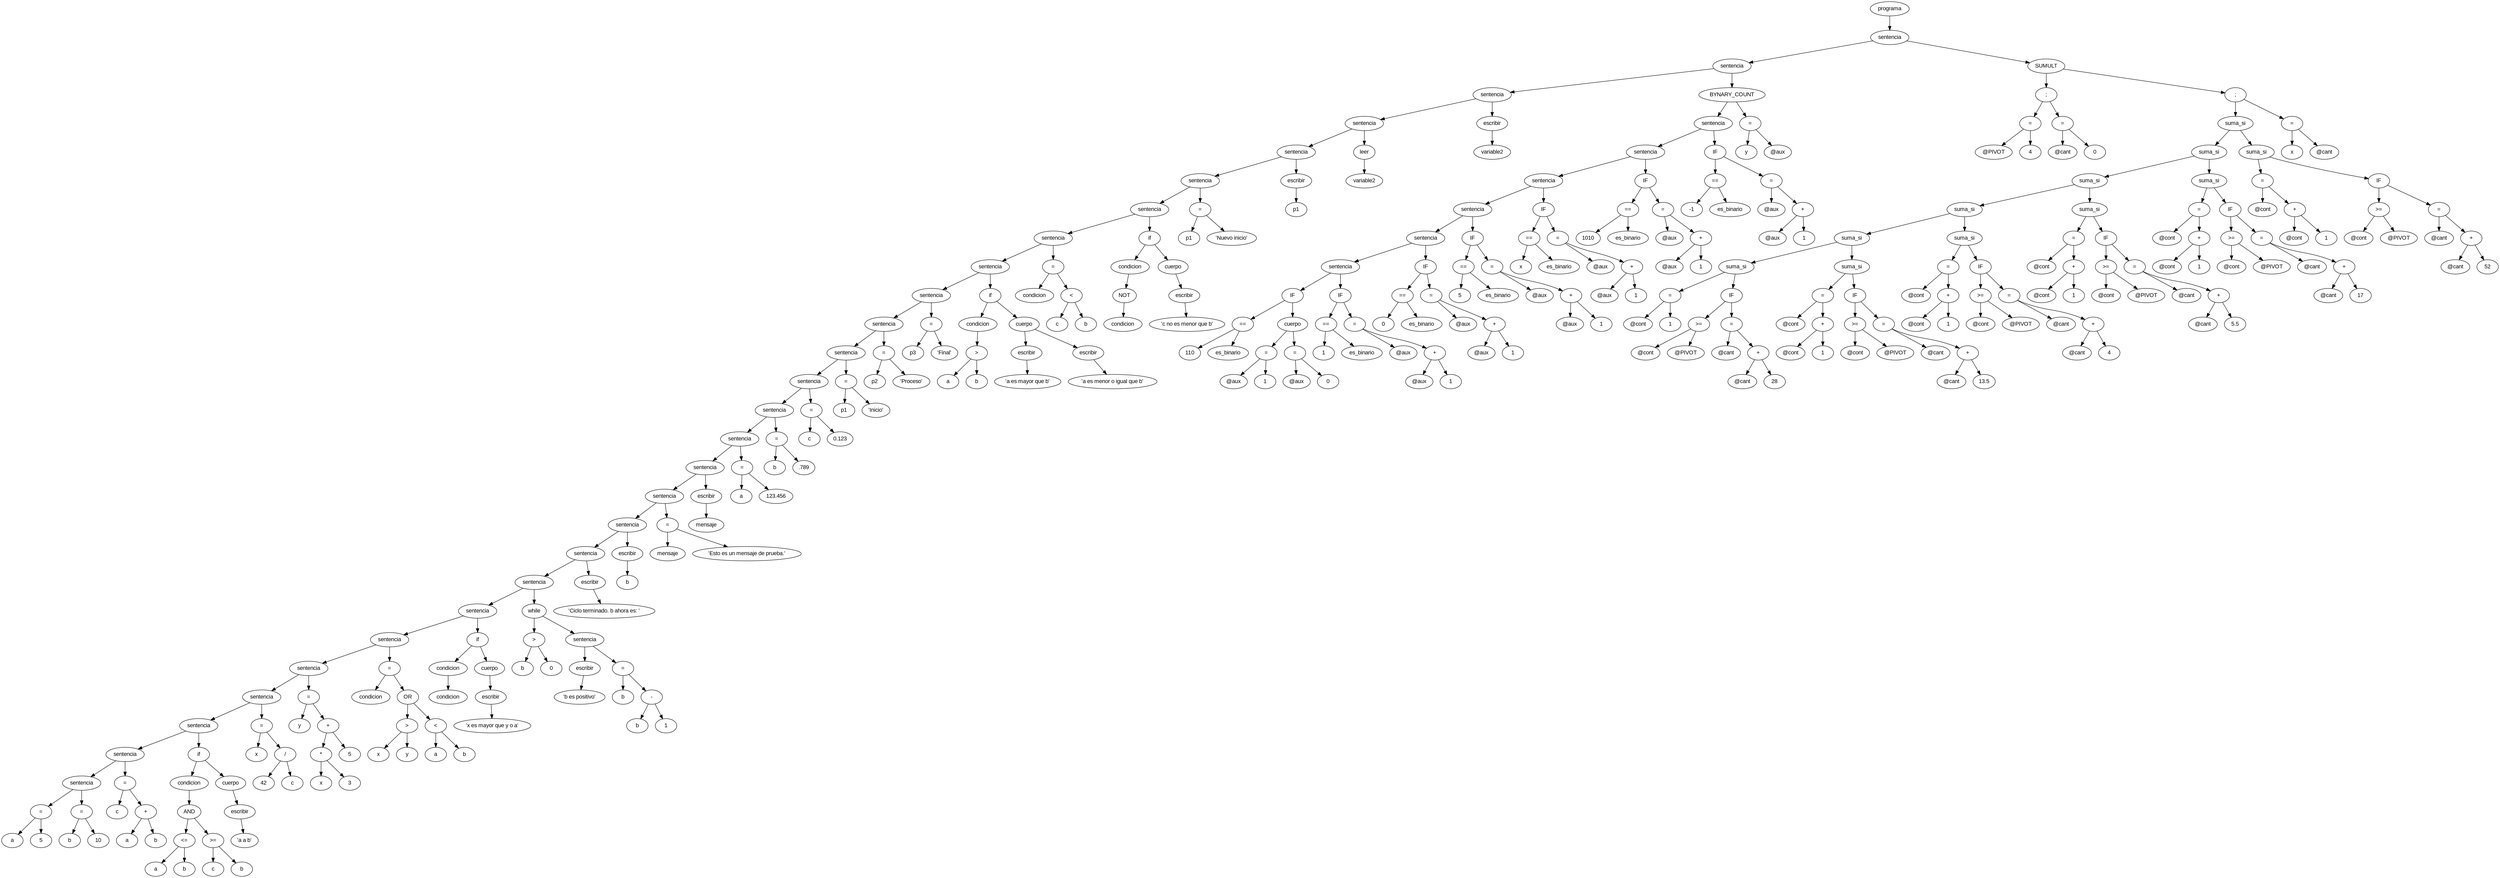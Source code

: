 digraph BST {
    node [fontname="Arial"];
id1 [label = "programa"];
id2 [label = "sentencia"];
id3 [label = "sentencia"];
id4 [label = "sentencia"];
id5 [label = "sentencia"];
id6 [label = "sentencia"];
id7 [label = "sentencia"];
id8 [label = "sentencia"];
id9 [label = "sentencia"];
id10 [label = "sentencia"];
id11 [label = "sentencia"];
id12 [label = "sentencia"];
id13 [label = "sentencia"];
id14 [label = "sentencia"];
id15 [label = "sentencia"];
id16 [label = "sentencia"];
id17 [label = "sentencia"];
id18 [label = "sentencia"];
id19 [label = "sentencia"];
id20 [label = "sentencia"];
id21 [label = "sentencia"];
id22 [label = "sentencia"];
id23 [label = "sentencia"];
id24 [label = "sentencia"];
id25 [label = "sentencia"];
id26 [label = "sentencia"];
id27 [label = "sentencia"];
id28 [label = "sentencia"];
id29 [label = "="];
id30 [label = "a"];
id29 -> id30 ;
id31 [label = "5"];
id29 -> id31 ;
id28 -> id29 ;
id32 [label = "="];
id33 [label = "b"];
id32 -> id33 ;
id34 [label = "10"];
id32 -> id34 ;
id28 -> id32 ;
id27 -> id28 ;
id35 [label = "="];
id36 [label = "c"];
id35 -> id36 ;
id37 [label = "+"];
id38 [label = "a"];
id37 -> id38 ;
id39 [label = "b"];
id37 -> id39 ;
id35 -> id37 ;
id27 -> id35 ;
id26 -> id27 ;
id40 [label = "if"];
id41 [label = "condicion"];
id42 [label = "AND"];
id43 [label = "<="];
id44 [label = "a"];
id43 -> id44 ;
id45 [label = "b"];
id43 -> id45 ;
id42 -> id43 ;
id46 [label = ">="];
id47 [label = "c"];
id46 -> id47 ;
id48 [label = "b"];
id46 -> id48 ;
id42 -> id46 ;
id41 -> id42 ;
id40 -> id41 ;
id49 [label = "cuerpo"];
id50 [label = "escribir"];
id51 [label = "'a a b'"];
id50 -> id51 ;
id49 -> id50 ;
id40 -> id49 ;
id26 -> id40 ;
id25 -> id26 ;
id52 [label = "="];
id53 [label = "x"];
id52 -> id53 ;
id54 [label = "/"];
id55 [label = "42"];
id54 -> id55 ;
id56 [label = "c"];
id54 -> id56 ;
id52 -> id54 ;
id25 -> id52 ;
id24 -> id25 ;
id57 [label = "="];
id58 [label = "y"];
id57 -> id58 ;
id59 [label = "+"];
id60 [label = "*"];
id61 [label = "x"];
id60 -> id61 ;
id62 [label = "3"];
id60 -> id62 ;
id59 -> id60 ;
id63 [label = "5"];
id59 -> id63 ;
id57 -> id59 ;
id24 -> id57 ;
id23 -> id24 ;
id64 [label = "="];
id65 [label = "condicion"];
id64 -> id65 ;
id66 [label = "OR"];
id67 [label = ">"];
id68 [label = "x"];
id67 -> id68 ;
id69 [label = "y"];
id67 -> id69 ;
id66 -> id67 ;
id70 [label = "<"];
id71 [label = "a"];
id70 -> id71 ;
id72 [label = "b"];
id70 -> id72 ;
id66 -> id70 ;
id64 -> id66 ;
id23 -> id64 ;
id22 -> id23 ;
id73 [label = "if"];
id74 [label = "condicion"];
id75 [label = "condicion"];
id74 -> id75 ;
id73 -> id74 ;
id76 [label = "cuerpo"];
id77 [label = "escribir"];
id78 [label = "'x es mayor que y o a'"];
id77 -> id78 ;
id76 -> id77 ;
id73 -> id76 ;
id22 -> id73 ;
id21 -> id22 ;
id79 [label = "while"];
id80 [label = ">"];
id81 [label = "b"];
id80 -> id81 ;
id82 [label = "0"];
id80 -> id82 ;
id79 -> id80 ;
id83 [label = "sentencia"];
id84 [label = "escribir"];
id85 [label = "'b es positivo'"];
id84 -> id85 ;
id83 -> id84 ;
id86 [label = "="];
id87 [label = "b"];
id86 -> id87 ;
id88 [label = "-"];
id89 [label = "b"];
id88 -> id89 ;
id90 [label = "1"];
id88 -> id90 ;
id86 -> id88 ;
id83 -> id86 ;
id79 -> id83 ;
id21 -> id79 ;
id20 -> id21 ;
id91 [label = "escribir"];
id92 [label = "'Ciclo terminado. b ahora es: '"];
id91 -> id92 ;
id20 -> id91 ;
id19 -> id20 ;
id93 [label = "escribir"];
id94 [label = "b"];
id93 -> id94 ;
id19 -> id93 ;
id18 -> id19 ;
id95 [label = "="];
id96 [label = "mensaje"];
id95 -> id96 ;
id97 [label = "'Esto es un mensaje de prueba.'"];
id95 -> id97 ;
id18 -> id95 ;
id17 -> id18 ;
id98 [label = "escribir"];
id99 [label = "mensaje"];
id98 -> id99 ;
id17 -> id98 ;
id16 -> id17 ;
id100 [label = "="];
id101 [label = "a"];
id100 -> id101 ;
id102 [label = "123.456"];
id100 -> id102 ;
id16 -> id100 ;
id15 -> id16 ;
id103 [label = "="];
id104 [label = "b"];
id103 -> id104 ;
id105 [label = ".789"];
id103 -> id105 ;
id15 -> id103 ;
id14 -> id15 ;
id106 [label = "="];
id107 [label = "c"];
id106 -> id107 ;
id108 [label = "0.123"];
id106 -> id108 ;
id14 -> id106 ;
id13 -> id14 ;
id109 [label = "="];
id110 [label = "p1"];
id109 -> id110 ;
id111 [label = "'Inicio'"];
id109 -> id111 ;
id13 -> id109 ;
id12 -> id13 ;
id112 [label = "="];
id113 [label = "p2"];
id112 -> id113 ;
id114 [label = "'Proceso'"];
id112 -> id114 ;
id12 -> id112 ;
id11 -> id12 ;
id115 [label = "="];
id116 [label = "p3"];
id115 -> id116 ;
id117 [label = "'Final'"];
id115 -> id117 ;
id11 -> id115 ;
id10 -> id11 ;
id118 [label = "if"];
id119 [label = "condicion"];
id120 [label = ">"];
id121 [label = "a"];
id120 -> id121 ;
id122 [label = "b"];
id120 -> id122 ;
id119 -> id120 ;
id118 -> id119 ;
id123 [label = "cuerpo"];
id124 [label = "escribir"];
id125 [label = "'a es mayor que b'"];
id124 -> id125 ;
id123 -> id124 ;
id126 [label = "escribir"];
id127 [label = "'a es menor o igual que b'"];
id126 -> id127 ;
id123 -> id126 ;
id118 -> id123 ;
id10 -> id118 ;
id9 -> id10 ;
id128 [label = "="];
id129 [label = "condicion"];
id128 -> id129 ;
id130 [label = "<"];
id131 [label = "c"];
id130 -> id131 ;
id132 [label = "b"];
id130 -> id132 ;
id128 -> id130 ;
id9 -> id128 ;
id8 -> id9 ;
id133 [label = "if"];
id134 [label = "condicion"];
id135 [label = "NOT"];
id136 [label = "condicion"];
id135 -> id136 ;
id134 -> id135 ;
id133 -> id134 ;
id137 [label = "cuerpo"];
id138 [label = "escribir"];
id139 [label = "'c no es menor que b'"];
id138 -> id139 ;
id137 -> id138 ;
id133 -> id137 ;
id8 -> id133 ;
id7 -> id8 ;
id140 [label = "="];
id141 [label = "p1"];
id140 -> id141 ;
id142 [label = "'Nuevo inicio'"];
id140 -> id142 ;
id7 -> id140 ;
id6 -> id7 ;
id143 [label = "escribir"];
id144 [label = "p1"];
id143 -> id144 ;
id6 -> id143 ;
id5 -> id6 ;
id145 [label = "leer"];
id146 [label = "variable2"];
id145 -> id146 ;
id5 -> id145 ;
id4 -> id5 ;
id147 [label = "escribir"];
id148 [label = "variable2"];
id147 -> id148 ;
id4 -> id147 ;
id3 -> id4 ;
id149 [label = "BYNARY_COUNT"];
id150 [label = "sentencia"];
id151 [label = "sentencia"];
id152 [label = "sentencia"];
id153 [label = "sentencia"];
id154 [label = "sentencia"];
id155 [label = "sentencia"];
id156 [label = "IF"];
id157 [label = "=="];
id158 [label = "110"];
id157 -> id158 ;
id159 [label = "es_binario"];
id157 -> id159 ;
id156 -> id157 ;
id160 [label = "cuerpo"];
id161 [label = "="];
id162 [label = "@aux"];
id161 -> id162 ;
id163 [label = "1"];
id161 -> id163 ;
id160 -> id161 ;
id164 [label = "="];
id165 [label = "@aux"];
id164 -> id165 ;
id166 [label = "0"];
id164 -> id166 ;
id160 -> id164 ;
id156 -> id160 ;
id155 -> id156 ;
id167 [label = "IF"];
id168 [label = "=="];
id169 [label = "1"];
id168 -> id169 ;
id170 [label = "es_binario"];
id168 -> id170 ;
id167 -> id168 ;
id171 [label = "="];
id172 [label = "@aux"];
id171 -> id172 ;
id173 [label = "+"];
id174 [label = "@aux"];
id173 -> id174 ;
id175 [label = "1"];
id173 -> id175 ;
id171 -> id173 ;
id167 -> id171 ;
id155 -> id167 ;
id154 -> id155 ;
id176 [label = "IF"];
id177 [label = "=="];
id178 [label = "0"];
id177 -> id178 ;
id179 [label = "es_binario"];
id177 -> id179 ;
id176 -> id177 ;
id180 [label = "="];
id181 [label = "@aux"];
id180 -> id181 ;
id182 [label = "+"];
id183 [label = "@aux"];
id182 -> id183 ;
id184 [label = "1"];
id182 -> id184 ;
id180 -> id182 ;
id176 -> id180 ;
id154 -> id176 ;
id153 -> id154 ;
id185 [label = "IF"];
id186 [label = "=="];
id187 [label = "5"];
id186 -> id187 ;
id188 [label = "es_binario"];
id186 -> id188 ;
id185 -> id186 ;
id189 [label = "="];
id190 [label = "@aux"];
id189 -> id190 ;
id191 [label = "+"];
id192 [label = "@aux"];
id191 -> id192 ;
id193 [label = "1"];
id191 -> id193 ;
id189 -> id191 ;
id185 -> id189 ;
id153 -> id185 ;
id152 -> id153 ;
id194 [label = "IF"];
id195 [label = "=="];
id196 [label = "x"];
id195 -> id196 ;
id197 [label = "es_binario"];
id195 -> id197 ;
id194 -> id195 ;
id198 [label = "="];
id199 [label = "@aux"];
id198 -> id199 ;
id200 [label = "+"];
id201 [label = "@aux"];
id200 -> id201 ;
id202 [label = "1"];
id200 -> id202 ;
id198 -> id200 ;
id194 -> id198 ;
id152 -> id194 ;
id151 -> id152 ;
id203 [label = "IF"];
id204 [label = "=="];
id205 [label = "1010"];
id204 -> id205 ;
id206 [label = "es_binario"];
id204 -> id206 ;
id203 -> id204 ;
id207 [label = "="];
id208 [label = "@aux"];
id207 -> id208 ;
id209 [label = "+"];
id210 [label = "@aux"];
id209 -> id210 ;
id211 [label = "1"];
id209 -> id211 ;
id207 -> id209 ;
id203 -> id207 ;
id151 -> id203 ;
id150 -> id151 ;
id212 [label = "IF"];
id213 [label = "=="];
id214 [label = "-1"];
id213 -> id214 ;
id215 [label = "es_binario"];
id213 -> id215 ;
id212 -> id213 ;
id216 [label = "="];
id217 [label = "@aux"];
id216 -> id217 ;
id218 [label = "+"];
id219 [label = "@aux"];
id218 -> id219 ;
id220 [label = "1"];
id218 -> id220 ;
id216 -> id218 ;
id212 -> id216 ;
id150 -> id212 ;
id149 -> id150 ;
id221 [label = "="];
id222 [label = "y"];
id221 -> id222 ;
id223 [label = "@aux"];
id221 -> id223 ;
id149 -> id221 ;
id3 -> id149 ;
id2 -> id3 ;
id224 [label = "SUMULT"];
id225 [label = ";"];
id226 [label = "="];
id227 [label = "@PIVOT"];
id226 -> id227 ;
id228 [label = "4"];
id226 -> id228 ;
id225 -> id226 ;
id229 [label = "="];
id230 [label = "@cant"];
id229 -> id230 ;
id231 [label = "0"];
id229 -> id231 ;
id225 -> id229 ;
id224 -> id225 ;
id232 [label = ";"];
id233 [label = "suma_si"];
id234 [label = "suma_si"];
id235 [label = "suma_si"];
id236 [label = "suma_si"];
id237 [label = "suma_si"];
id238 [label = "suma_si"];
id239 [label = "="];
id240 [label = "@cont"];
id239 -> id240 ;
id241 [label = "1"];
id239 -> id241 ;
id238 -> id239 ;
id242 [label = "IF"];
id243 [label = ">="];
id244 [label = "@cont"];
id243 -> id244 ;
id245 [label = "@PIVOT"];
id243 -> id245 ;
id242 -> id243 ;
id246 [label = "="];
id247 [label = "@cant"];
id246 -> id247 ;
id248 [label = "+"];
id249 [label = "@cant"];
id248 -> id249 ;
id250 [label = "28"];
id248 -> id250 ;
id246 -> id248 ;
id242 -> id246 ;
id238 -> id242 ;
id237 -> id238 ;
id251 [label = "suma_si"];
id252 [label = "="];
id253 [label = "@cont"];
id252 -> id253 ;
id254 [label = "+"];
id255 [label = "@cont"];
id254 -> id255 ;
id256 [label = "1"];
id254 -> id256 ;
id252 -> id254 ;
id251 -> id252 ;
id257 [label = "IF"];
id258 [label = ">="];
id259 [label = "@cont"];
id258 -> id259 ;
id260 [label = "@PIVOT"];
id258 -> id260 ;
id257 -> id258 ;
id261 [label = "="];
id262 [label = "@cant"];
id261 -> id262 ;
id263 [label = "+"];
id264 [label = "@cant"];
id263 -> id264 ;
id265 [label = "13.5"];
id263 -> id265 ;
id261 -> id263 ;
id257 -> id261 ;
id251 -> id257 ;
id237 -> id251 ;
id236 -> id237 ;
id266 [label = "suma_si"];
id267 [label = "="];
id268 [label = "@cont"];
id267 -> id268 ;
id269 [label = "+"];
id270 [label = "@cont"];
id269 -> id270 ;
id271 [label = "1"];
id269 -> id271 ;
id267 -> id269 ;
id266 -> id267 ;
id272 [label = "IF"];
id273 [label = ">="];
id274 [label = "@cont"];
id273 -> id274 ;
id275 [label = "@PIVOT"];
id273 -> id275 ;
id272 -> id273 ;
id276 [label = "="];
id277 [label = "@cant"];
id276 -> id277 ;
id278 [label = "+"];
id279 [label = "@cant"];
id278 -> id279 ;
id280 [label = "4"];
id278 -> id280 ;
id276 -> id278 ;
id272 -> id276 ;
id266 -> id272 ;
id236 -> id266 ;
id235 -> id236 ;
id281 [label = "suma_si"];
id282 [label = "="];
id283 [label = "@cont"];
id282 -> id283 ;
id284 [label = "+"];
id285 [label = "@cont"];
id284 -> id285 ;
id286 [label = "1"];
id284 -> id286 ;
id282 -> id284 ;
id281 -> id282 ;
id287 [label = "IF"];
id288 [label = ">="];
id289 [label = "@cont"];
id288 -> id289 ;
id290 [label = "@PIVOT"];
id288 -> id290 ;
id287 -> id288 ;
id291 [label = "="];
id292 [label = "@cant"];
id291 -> id292 ;
id293 [label = "+"];
id294 [label = "@cant"];
id293 -> id294 ;
id295 [label = "5.5"];
id293 -> id295 ;
id291 -> id293 ;
id287 -> id291 ;
id281 -> id287 ;
id235 -> id281 ;
id234 -> id235 ;
id296 [label = "suma_si"];
id297 [label = "="];
id298 [label = "@cont"];
id297 -> id298 ;
id299 [label = "+"];
id300 [label = "@cont"];
id299 -> id300 ;
id301 [label = "1"];
id299 -> id301 ;
id297 -> id299 ;
id296 -> id297 ;
id302 [label = "IF"];
id303 [label = ">="];
id304 [label = "@cont"];
id303 -> id304 ;
id305 [label = "@PIVOT"];
id303 -> id305 ;
id302 -> id303 ;
id306 [label = "="];
id307 [label = "@cant"];
id306 -> id307 ;
id308 [label = "+"];
id309 [label = "@cant"];
id308 -> id309 ;
id310 [label = "17"];
id308 -> id310 ;
id306 -> id308 ;
id302 -> id306 ;
id296 -> id302 ;
id234 -> id296 ;
id233 -> id234 ;
id311 [label = "suma_si"];
id312 [label = "="];
id313 [label = "@cont"];
id312 -> id313 ;
id314 [label = "+"];
id315 [label = "@cont"];
id314 -> id315 ;
id316 [label = "1"];
id314 -> id316 ;
id312 -> id314 ;
id311 -> id312 ;
id317 [label = "IF"];
id318 [label = ">="];
id319 [label = "@cont"];
id318 -> id319 ;
id320 [label = "@PIVOT"];
id318 -> id320 ;
id317 -> id318 ;
id321 [label = "="];
id322 [label = "@cant"];
id321 -> id322 ;
id323 [label = "+"];
id324 [label = "@cant"];
id323 -> id324 ;
id325 [label = "52"];
id323 -> id325 ;
id321 -> id323 ;
id317 -> id321 ;
id311 -> id317 ;
id233 -> id311 ;
id232 -> id233 ;
id326 [label = "="];
id327 [label = "x"];
id326 -> id327 ;
id328 [label = "@cant"];
id326 -> id328 ;
id232 -> id326 ;
id224 -> id232 ;
id2 -> id224 ;
id1 -> id2 ;
}
